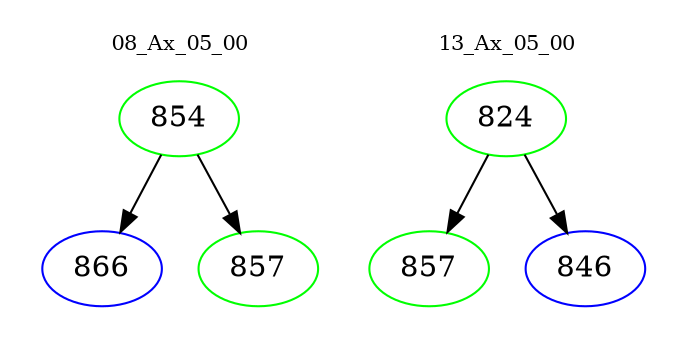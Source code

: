 digraph{
subgraph cluster_0 {
color = white
label = "08_Ax_05_00";
fontsize=10;
T0_854 [label="854", color="green"]
T0_854 -> T0_866 [color="black"]
T0_866 [label="866", color="blue"]
T0_854 -> T0_857 [color="black"]
T0_857 [label="857", color="green"]
}
subgraph cluster_1 {
color = white
label = "13_Ax_05_00";
fontsize=10;
T1_824 [label="824", color="green"]
T1_824 -> T1_857 [color="black"]
T1_857 [label="857", color="green"]
T1_824 -> T1_846 [color="black"]
T1_846 [label="846", color="blue"]
}
}
